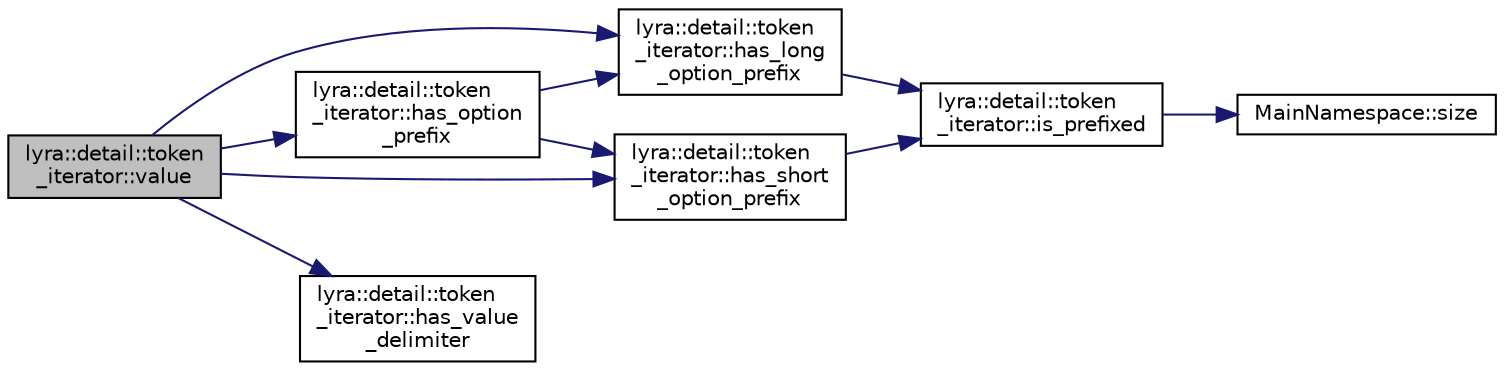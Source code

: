 digraph "lyra::detail::token_iterator::value"
{
 // INTERACTIVE_SVG=YES
 // LATEX_PDF_SIZE
  edge [fontname="Helvetica",fontsize="10",labelfontname="Helvetica",labelfontsize="10"];
  node [fontname="Helvetica",fontsize="10",shape=record];
  rankdir="LR";
  Node1 [label="lyra::detail::token\l_iterator::value",height=0.2,width=0.4,color="black", fillcolor="grey75", style="filled", fontcolor="black",tooltip=" "];
  Node1 -> Node2 [color="midnightblue",fontsize="10",style="solid",fontname="Helvetica"];
  Node2 [label="lyra::detail::token\l_iterator::has_long\l_option_prefix",height=0.2,width=0.4,color="black", fillcolor="white", style="filled",URL="$classlyra_1_1detail_1_1token__iterator.html#a8006318eb718713b45bd0c7064d3e87f",tooltip=" "];
  Node2 -> Node3 [color="midnightblue",fontsize="10",style="solid",fontname="Helvetica"];
  Node3 [label="lyra::detail::token\l_iterator::is_prefixed",height=0.2,width=0.4,color="black", fillcolor="white", style="filled",URL="$classlyra_1_1detail_1_1token__iterator.html#a3f0301c7bb2bfe10f71739a26f9af219",tooltip=" "];
  Node3 -> Node4 [color="midnightblue",fontsize="10",style="solid",fontname="Helvetica"];
  Node4 [label="MainNamespace::size",height=0.2,width=0.4,color="black", fillcolor="white", style="filled",URL="$namespace_main_namespace.html#a8104aa37d7d31758ac725060a96f07d9",tooltip=" "];
  Node1 -> Node5 [color="midnightblue",fontsize="10",style="solid",fontname="Helvetica"];
  Node5 [label="lyra::detail::token\l_iterator::has_option\l_prefix",height=0.2,width=0.4,color="black", fillcolor="white", style="filled",URL="$classlyra_1_1detail_1_1token__iterator.html#a11350435cee36ca42019fc81662c018f",tooltip=" "];
  Node5 -> Node2 [color="midnightblue",fontsize="10",style="solid",fontname="Helvetica"];
  Node5 -> Node6 [color="midnightblue",fontsize="10",style="solid",fontname="Helvetica"];
  Node6 [label="lyra::detail::token\l_iterator::has_short\l_option_prefix",height=0.2,width=0.4,color="black", fillcolor="white", style="filled",URL="$classlyra_1_1detail_1_1token__iterator.html#a368b12d3ecc2c462c24e1d8723ce5f4f",tooltip=" "];
  Node6 -> Node3 [color="midnightblue",fontsize="10",style="solid",fontname="Helvetica"];
  Node1 -> Node6 [color="midnightblue",fontsize="10",style="solid",fontname="Helvetica"];
  Node1 -> Node7 [color="midnightblue",fontsize="10",style="solid",fontname="Helvetica"];
  Node7 [label="lyra::detail::token\l_iterator::has_value\l_delimiter",height=0.2,width=0.4,color="black", fillcolor="white", style="filled",URL="$classlyra_1_1detail_1_1token__iterator.html#adc46ba6c523a1633f29e0b4d5d46b591",tooltip=" "];
}
